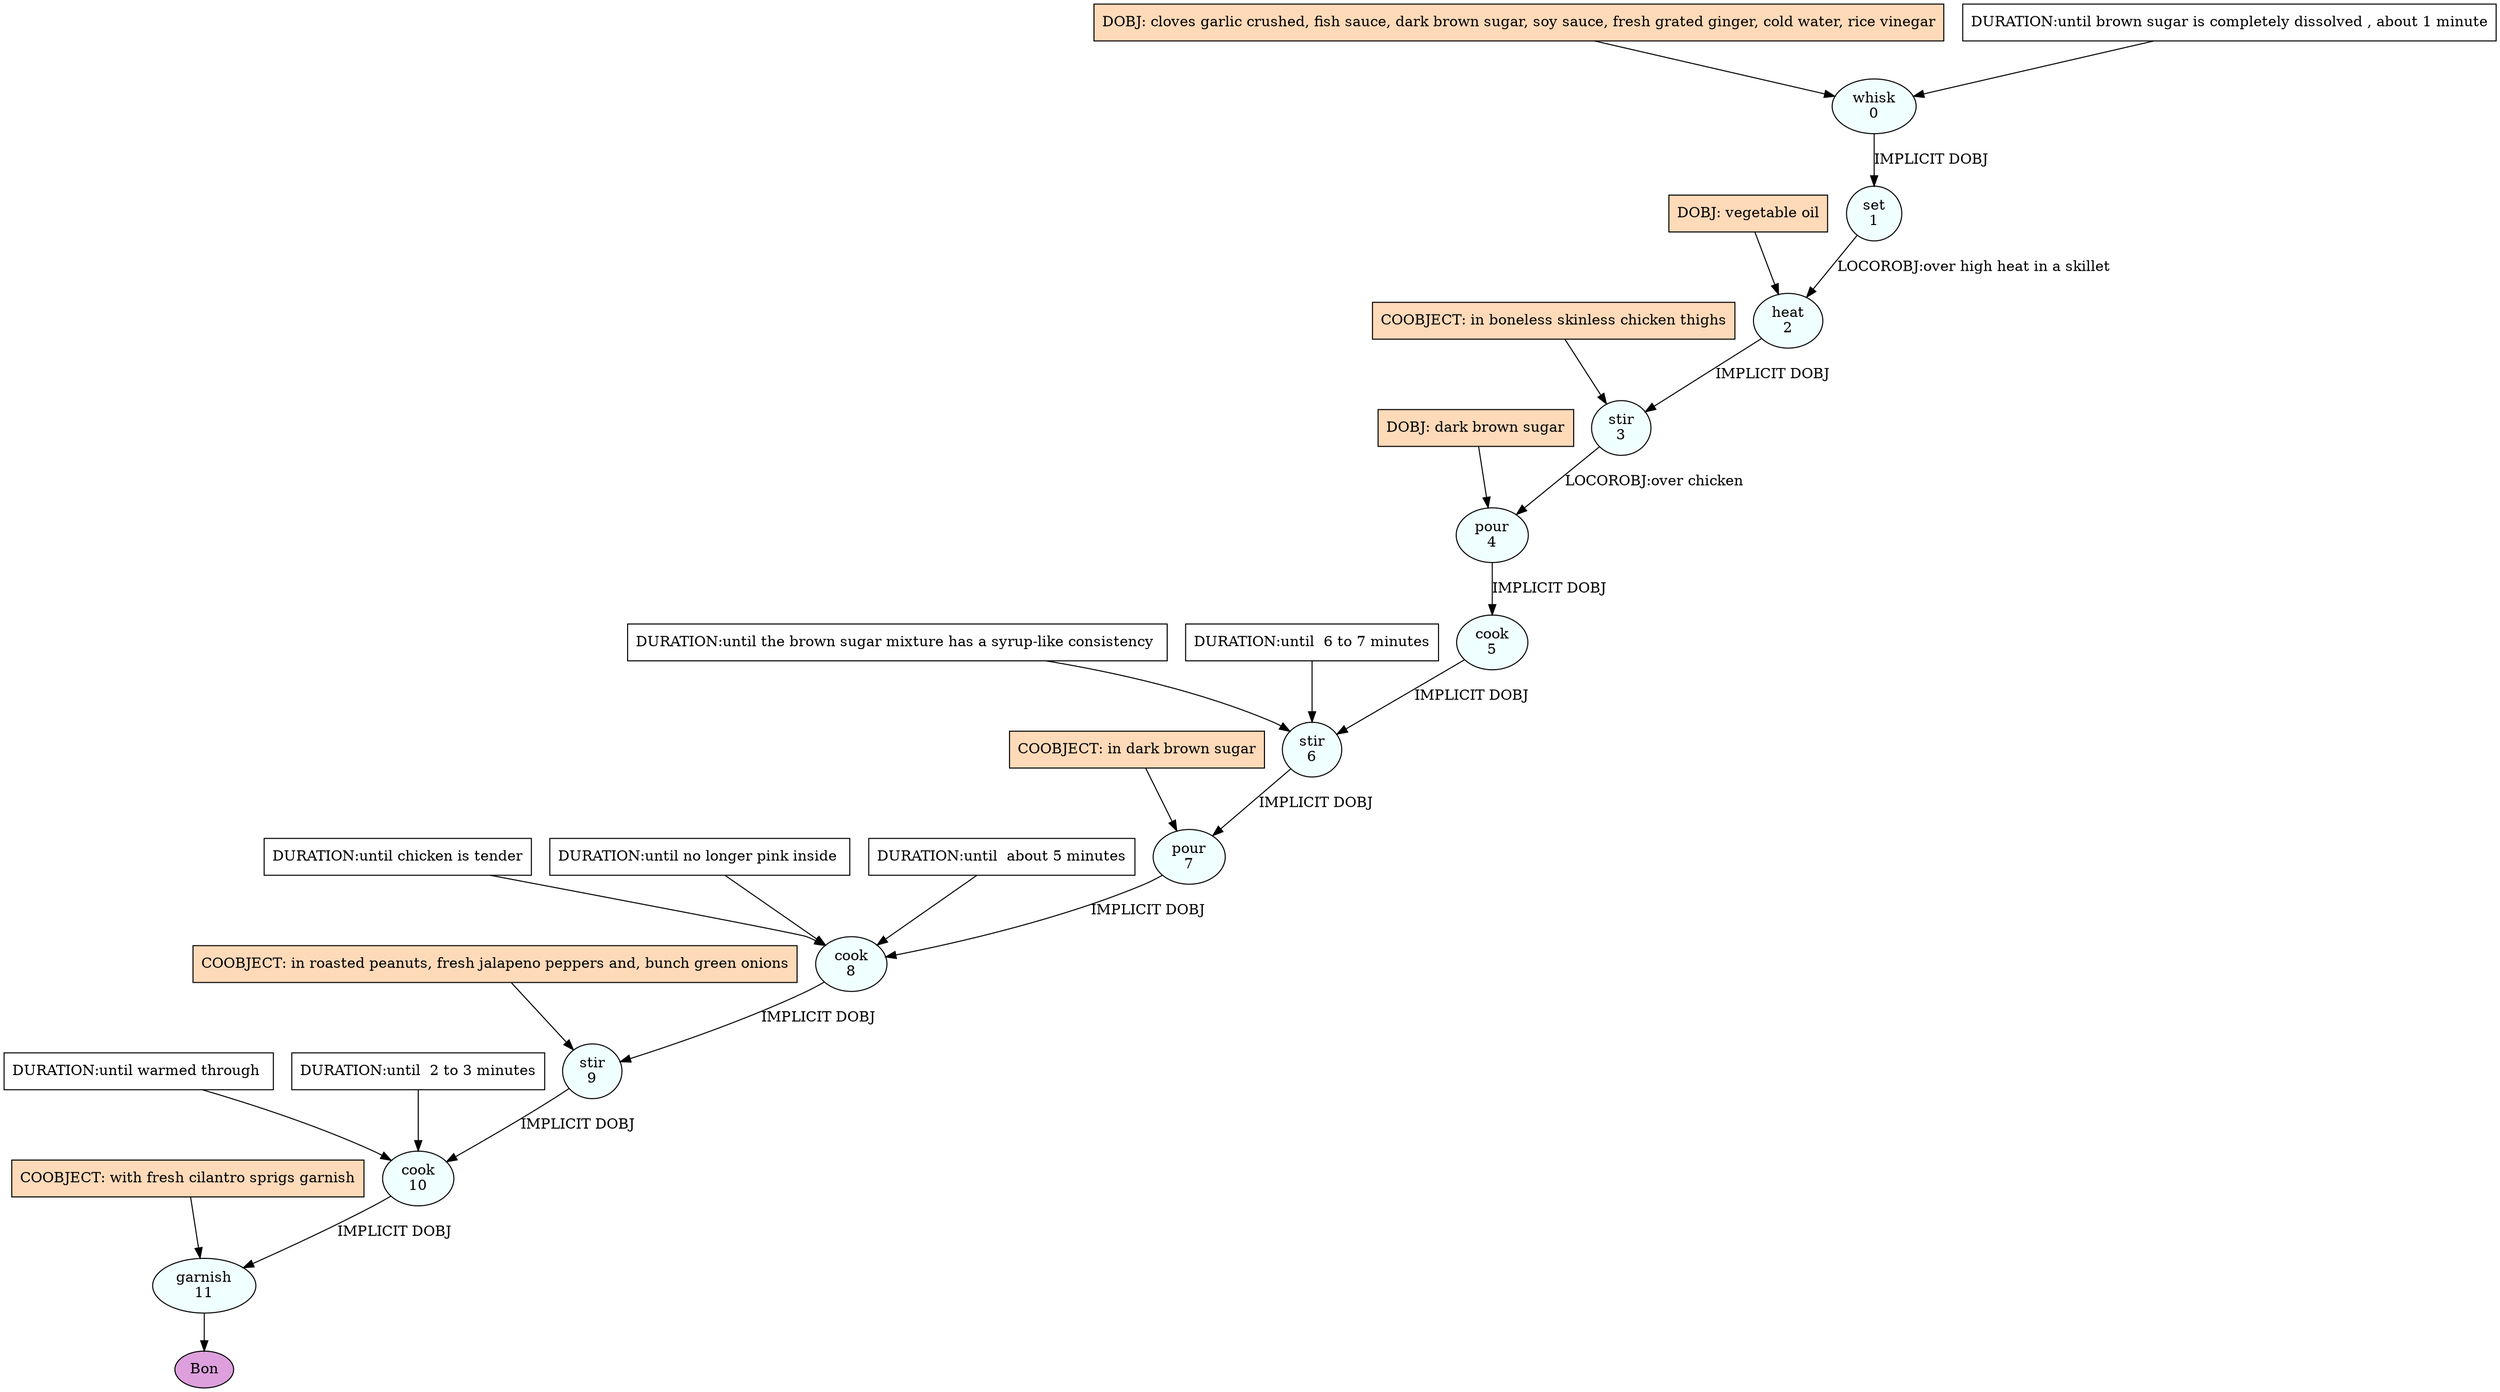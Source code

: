 digraph recipe {
E0[label="whisk
0", shape=oval, style=filled, fillcolor=azure]
E1[label="set
1", shape=oval, style=filled, fillcolor=azure]
E2[label="heat
2", shape=oval, style=filled, fillcolor=azure]
E3[label="stir
3", shape=oval, style=filled, fillcolor=azure]
E4[label="pour
4", shape=oval, style=filled, fillcolor=azure]
E5[label="cook
5", shape=oval, style=filled, fillcolor=azure]
E6[label="stir
6", shape=oval, style=filled, fillcolor=azure]
E7[label="pour
7", shape=oval, style=filled, fillcolor=azure]
E8[label="cook
8", shape=oval, style=filled, fillcolor=azure]
E9[label="stir
9", shape=oval, style=filled, fillcolor=azure]
E10[label="cook
10", shape=oval, style=filled, fillcolor=azure]
E11[label="garnish
11", shape=oval, style=filled, fillcolor=azure]
D0[label="DOBJ: cloves garlic crushed, fish sauce, dark brown sugar, soy sauce, fresh grated ginger, cold water, rice vinegar", shape=box, style=filled, fillcolor=peachpuff]
D0 -> E0
P0_0[label="DURATION:until brown sugar is completely dissolved , about 1 minute", shape=box, style=filled, fillcolor=white]
P0_0 -> E0
E0 -> E1 [label="IMPLICIT DOBJ"]
D2_ing[label="DOBJ: vegetable oil", shape=box, style=filled, fillcolor=peachpuff]
D2_ing -> E2
E1 -> E2 [label="LOCOROBJ:over high heat in a skillet"]
E2 -> E3 [label="IMPLICIT DOBJ"]
P3_0_ing[label="COOBJECT: in boneless skinless chicken thighs", shape=box, style=filled, fillcolor=peachpuff]
P3_0_ing -> E3
D4_ing[label="DOBJ: dark brown sugar", shape=box, style=filled, fillcolor=peachpuff]
D4_ing -> E4
E3 -> E4 [label="LOCOROBJ:over chicken"]
E4 -> E5 [label="IMPLICIT DOBJ"]
E5 -> E6 [label="IMPLICIT DOBJ"]
P6_0_0[label="DURATION:until the brown sugar mixture has a syrup-like consistency ", shape=box, style=filled, fillcolor=white]
P6_0_0 -> E6
P6_0_1[label="DURATION:until  6 to 7 minutes", shape=box, style=filled, fillcolor=white]
P6_0_1 -> E6
E6 -> E7 [label="IMPLICIT DOBJ"]
P7_0_ing[label="COOBJECT: in dark brown sugar", shape=box, style=filled, fillcolor=peachpuff]
P7_0_ing -> E7
E7 -> E8 [label="IMPLICIT DOBJ"]
P8_0_0[label="DURATION:until chicken is tender", shape=box, style=filled, fillcolor=white]
P8_0_0 -> E8
P8_0_1[label="DURATION:until no longer pink inside ", shape=box, style=filled, fillcolor=white]
P8_0_1 -> E8
P8_0_2[label="DURATION:until  about 5 minutes", shape=box, style=filled, fillcolor=white]
P8_0_2 -> E8
E8 -> E9 [label="IMPLICIT DOBJ"]
P9_0_ing[label="COOBJECT: in roasted peanuts, fresh jalapeno peppers and, bunch green onions", shape=box, style=filled, fillcolor=peachpuff]
P9_0_ing -> E9
E9 -> E10 [label="IMPLICIT DOBJ"]
P10_0_0[label="DURATION:until warmed through ", shape=box, style=filled, fillcolor=white]
P10_0_0 -> E10
P10_0_1[label="DURATION:until  2 to 3 minutes", shape=box, style=filled, fillcolor=white]
P10_0_1 -> E10
E10 -> E11 [label="IMPLICIT DOBJ"]
P11_0_ing[label="COOBJECT: with fresh cilantro sprigs garnish", shape=box, style=filled, fillcolor=peachpuff]
P11_0_ing -> E11
EOR[label="Bon", shape=oval, style=filled, fillcolor=plum]
E11 -> EOR
}
